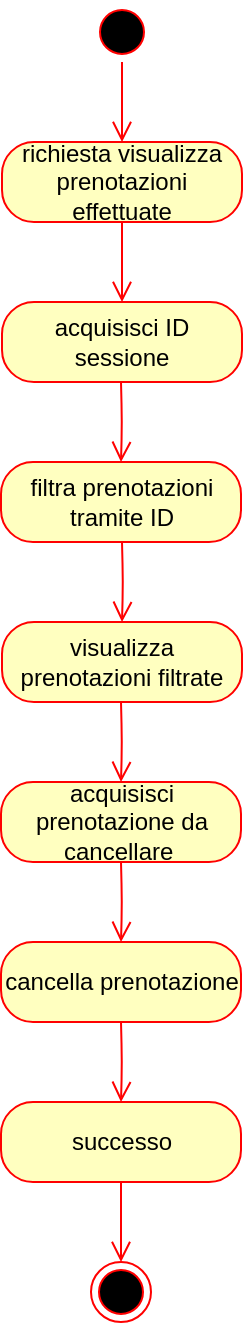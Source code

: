 <mxfile version="14.3.0" type="device"><diagram id="UMAiA5ha87poYaQZD-A_" name="Page-1"><mxGraphModel dx="1038" dy="477" grid="1" gridSize="10" guides="1" tooltips="1" connect="1" arrows="1" fold="1" page="1" pageScale="1" pageWidth="827" pageHeight="1169" math="0" shadow="0"><root><mxCell id="0"/><mxCell id="1" parent="0"/><mxCell id="L2khh8plgdAFWbxKgnOf-1" value="" style="ellipse;html=1;shape=startState;fillColor=#000000;strokeColor=#ff0000;" vertex="1" parent="1"><mxGeometry x="389" y="170" width="30" height="30" as="geometry"/></mxCell><mxCell id="L2khh8plgdAFWbxKgnOf-2" value="" style="edgeStyle=orthogonalEdgeStyle;html=1;verticalAlign=bottom;endArrow=open;endSize=8;strokeColor=#ff0000;entryX=0.5;entryY=0;entryDx=0;entryDy=0;" edge="1" parent="1" source="L2khh8plgdAFWbxKgnOf-1" target="L2khh8plgdAFWbxKgnOf-3"><mxGeometry relative="1" as="geometry"><mxPoint x="404" y="250" as="targetPoint"/></mxGeometry></mxCell><mxCell id="L2khh8plgdAFWbxKgnOf-3" value="richiesta visualizza prenotazioni effettuate" style="rounded=1;whiteSpace=wrap;html=1;arcSize=40;fontColor=#000000;fillColor=#ffffc0;strokeColor=#ff0000;" vertex="1" parent="1"><mxGeometry x="344" y="240" width="120" height="40" as="geometry"/></mxCell><mxCell id="L2khh8plgdAFWbxKgnOf-4" value="" style="edgeStyle=orthogonalEdgeStyle;html=1;verticalAlign=bottom;endArrow=open;endSize=8;strokeColor=#ff0000;entryX=0.5;entryY=0;entryDx=0;entryDy=0;" edge="1" parent="1" source="L2khh8plgdAFWbxKgnOf-3" target="L2khh8plgdAFWbxKgnOf-23"><mxGeometry relative="1" as="geometry"><mxPoint x="450" y="350" as="targetPoint"/></mxGeometry></mxCell><mxCell id="L2khh8plgdAFWbxKgnOf-19" value="" style="ellipse;html=1;shape=endState;fillColor=#000000;strokeColor=#ff0000;" vertex="1" parent="1"><mxGeometry x="388.5" y="800" width="30" height="30" as="geometry"/></mxCell><mxCell id="L2khh8plgdAFWbxKgnOf-21" value="" style="edgeStyle=orthogonalEdgeStyle;html=1;verticalAlign=bottom;endArrow=open;endSize=8;strokeColor=#ff0000;exitX=0.5;exitY=1;exitDx=0;exitDy=0;entryX=0.5;entryY=0;entryDx=0;entryDy=0;" edge="1" parent="1" source="L2khh8plgdAFWbxKgnOf-33" target="L2khh8plgdAFWbxKgnOf-19"><mxGeometry relative="1" as="geometry"><mxPoint x="404" y="800" as="targetPoint"/><mxPoint x="160" y="1000" as="sourcePoint"/></mxGeometry></mxCell><mxCell id="L2khh8plgdAFWbxKgnOf-23" value="acquisisci ID sessione" style="rounded=1;whiteSpace=wrap;html=1;arcSize=40;fontColor=#000000;fillColor=#ffffc0;strokeColor=#ff0000;" vertex="1" parent="1"><mxGeometry x="344" y="320" width="120" height="40" as="geometry"/></mxCell><mxCell id="L2khh8plgdAFWbxKgnOf-24" value="" style="edgeStyle=orthogonalEdgeStyle;html=1;verticalAlign=bottom;endArrow=open;endSize=8;strokeColor=#ff0000;entryX=0.5;entryY=0;entryDx=0;entryDy=0;" edge="1" parent="1" target="L2khh8plgdAFWbxKgnOf-25"><mxGeometry relative="1" as="geometry"><mxPoint x="449.5" y="430" as="targetPoint"/><mxPoint x="403.5" y="360" as="sourcePoint"/></mxGeometry></mxCell><mxCell id="L2khh8plgdAFWbxKgnOf-25" value="filtra prenotazioni tramite ID" style="rounded=1;whiteSpace=wrap;html=1;arcSize=40;fontColor=#000000;fillColor=#ffffc0;strokeColor=#ff0000;" vertex="1" parent="1"><mxGeometry x="343.5" y="400" width="120" height="40" as="geometry"/></mxCell><mxCell id="L2khh8plgdAFWbxKgnOf-26" value="" style="edgeStyle=orthogonalEdgeStyle;html=1;verticalAlign=bottom;endArrow=open;endSize=8;strokeColor=#ff0000;entryX=0.5;entryY=0;entryDx=0;entryDy=0;" edge="1" parent="1" target="L2khh8plgdAFWbxKgnOf-27"><mxGeometry relative="1" as="geometry"><mxPoint x="450" y="510" as="targetPoint"/><mxPoint x="404" y="440" as="sourcePoint"/></mxGeometry></mxCell><mxCell id="L2khh8plgdAFWbxKgnOf-27" value="visualizza prenotazioni filtrate" style="rounded=1;whiteSpace=wrap;html=1;arcSize=40;fontColor=#000000;fillColor=#ffffc0;strokeColor=#ff0000;" vertex="1" parent="1"><mxGeometry x="344" y="480" width="120" height="40" as="geometry"/></mxCell><mxCell id="L2khh8plgdAFWbxKgnOf-28" value="" style="edgeStyle=orthogonalEdgeStyle;html=1;verticalAlign=bottom;endArrow=open;endSize=8;strokeColor=#ff0000;entryX=0.5;entryY=0;entryDx=0;entryDy=0;" edge="1" parent="1" target="L2khh8plgdAFWbxKgnOf-29"><mxGeometry relative="1" as="geometry"><mxPoint x="449.5" y="590" as="targetPoint"/><mxPoint x="403.5" y="520" as="sourcePoint"/></mxGeometry></mxCell><mxCell id="L2khh8plgdAFWbxKgnOf-29" value="acquisisci prenotazione da cancellare&amp;nbsp;" style="rounded=1;whiteSpace=wrap;html=1;arcSize=40;fontColor=#000000;fillColor=#ffffc0;strokeColor=#ff0000;" vertex="1" parent="1"><mxGeometry x="343.5" y="560" width="120" height="40" as="geometry"/></mxCell><mxCell id="L2khh8plgdAFWbxKgnOf-30" value="" style="edgeStyle=orthogonalEdgeStyle;html=1;verticalAlign=bottom;endArrow=open;endSize=8;strokeColor=#ff0000;entryX=0.5;entryY=0;entryDx=0;entryDy=0;" edge="1" parent="1" target="L2khh8plgdAFWbxKgnOf-31"><mxGeometry relative="1" as="geometry"><mxPoint x="449.5" y="670" as="targetPoint"/><mxPoint x="403.5" y="600" as="sourcePoint"/></mxGeometry></mxCell><mxCell id="L2khh8plgdAFWbxKgnOf-31" value="cancella prenotazione" style="rounded=1;whiteSpace=wrap;html=1;arcSize=40;fontColor=#000000;fillColor=#ffffc0;strokeColor=#ff0000;" vertex="1" parent="1"><mxGeometry x="343.5" y="640" width="120" height="40" as="geometry"/></mxCell><mxCell id="L2khh8plgdAFWbxKgnOf-32" value="" style="edgeStyle=orthogonalEdgeStyle;html=1;verticalAlign=bottom;endArrow=open;endSize=8;strokeColor=#ff0000;entryX=0.5;entryY=0;entryDx=0;entryDy=0;" edge="1" parent="1" target="L2khh8plgdAFWbxKgnOf-33"><mxGeometry relative="1" as="geometry"><mxPoint x="449.5" y="750" as="targetPoint"/><mxPoint x="403.5" y="680" as="sourcePoint"/></mxGeometry></mxCell><mxCell id="L2khh8plgdAFWbxKgnOf-33" value="successo" style="rounded=1;whiteSpace=wrap;html=1;arcSize=40;fontColor=#000000;fillColor=#ffffc0;strokeColor=#ff0000;" vertex="1" parent="1"><mxGeometry x="343.5" y="720" width="120" height="40" as="geometry"/></mxCell></root></mxGraphModel></diagram></mxfile>